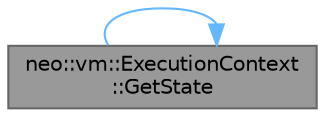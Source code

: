 digraph "neo::vm::ExecutionContext::GetState"
{
 // LATEX_PDF_SIZE
  bgcolor="transparent";
  edge [fontname=Helvetica,fontsize=10,labelfontname=Helvetica,labelfontsize=10];
  node [fontname=Helvetica,fontsize=10,shape=box,height=0.2,width=0.4];
  rankdir="LR";
  Node1 [id="Node000001",label="neo::vm::ExecutionContext\l::GetState",height=0.2,width=0.4,color="gray40", fillcolor="grey60", style="filled", fontcolor="black",tooltip="Gets a state object of the specified type."];
  Node1 -> Node1 [id="edge1_Node000001_Node000001",color="steelblue1",style="solid",tooltip=" "];
}
